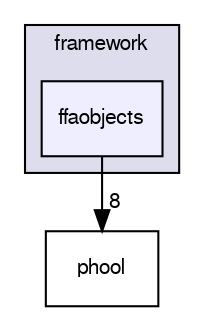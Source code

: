 digraph "/dev/shm/kenichi/update-e1039-doc/e1039-core/framework/ffaobjects" {
  bgcolor=transparent;
  compound=true
  node [ fontsize="10", fontname="FreeSans"];
  edge [ labelfontsize="10", labelfontname="FreeSans"];
  subgraph clusterdir_68879e08c6651a210f7d5b44f4a6e313 {
    graph [ bgcolor="#ddddee", pencolor="black", label="framework" fontname="FreeSans", fontsize="10", URL="dir_68879e08c6651a210f7d5b44f4a6e313.html"]
  dir_5e2139cbfb0de1d5c4a10e6c4a70dc4d [shape=box, label="ffaobjects", style="filled", fillcolor="#eeeeff", pencolor="black", URL="dir_5e2139cbfb0de1d5c4a10e6c4a70dc4d.html"];
  }
  dir_f2aaf1f4a851c309b82ce7b22fc6c279 [shape=box label="phool" URL="dir_f2aaf1f4a851c309b82ce7b22fc6c279.html"];
  dir_5e2139cbfb0de1d5c4a10e6c4a70dc4d->dir_f2aaf1f4a851c309b82ce7b22fc6c279 [headlabel="8", labeldistance=1.5 headhref="dir_000025_000027.html"];
}
